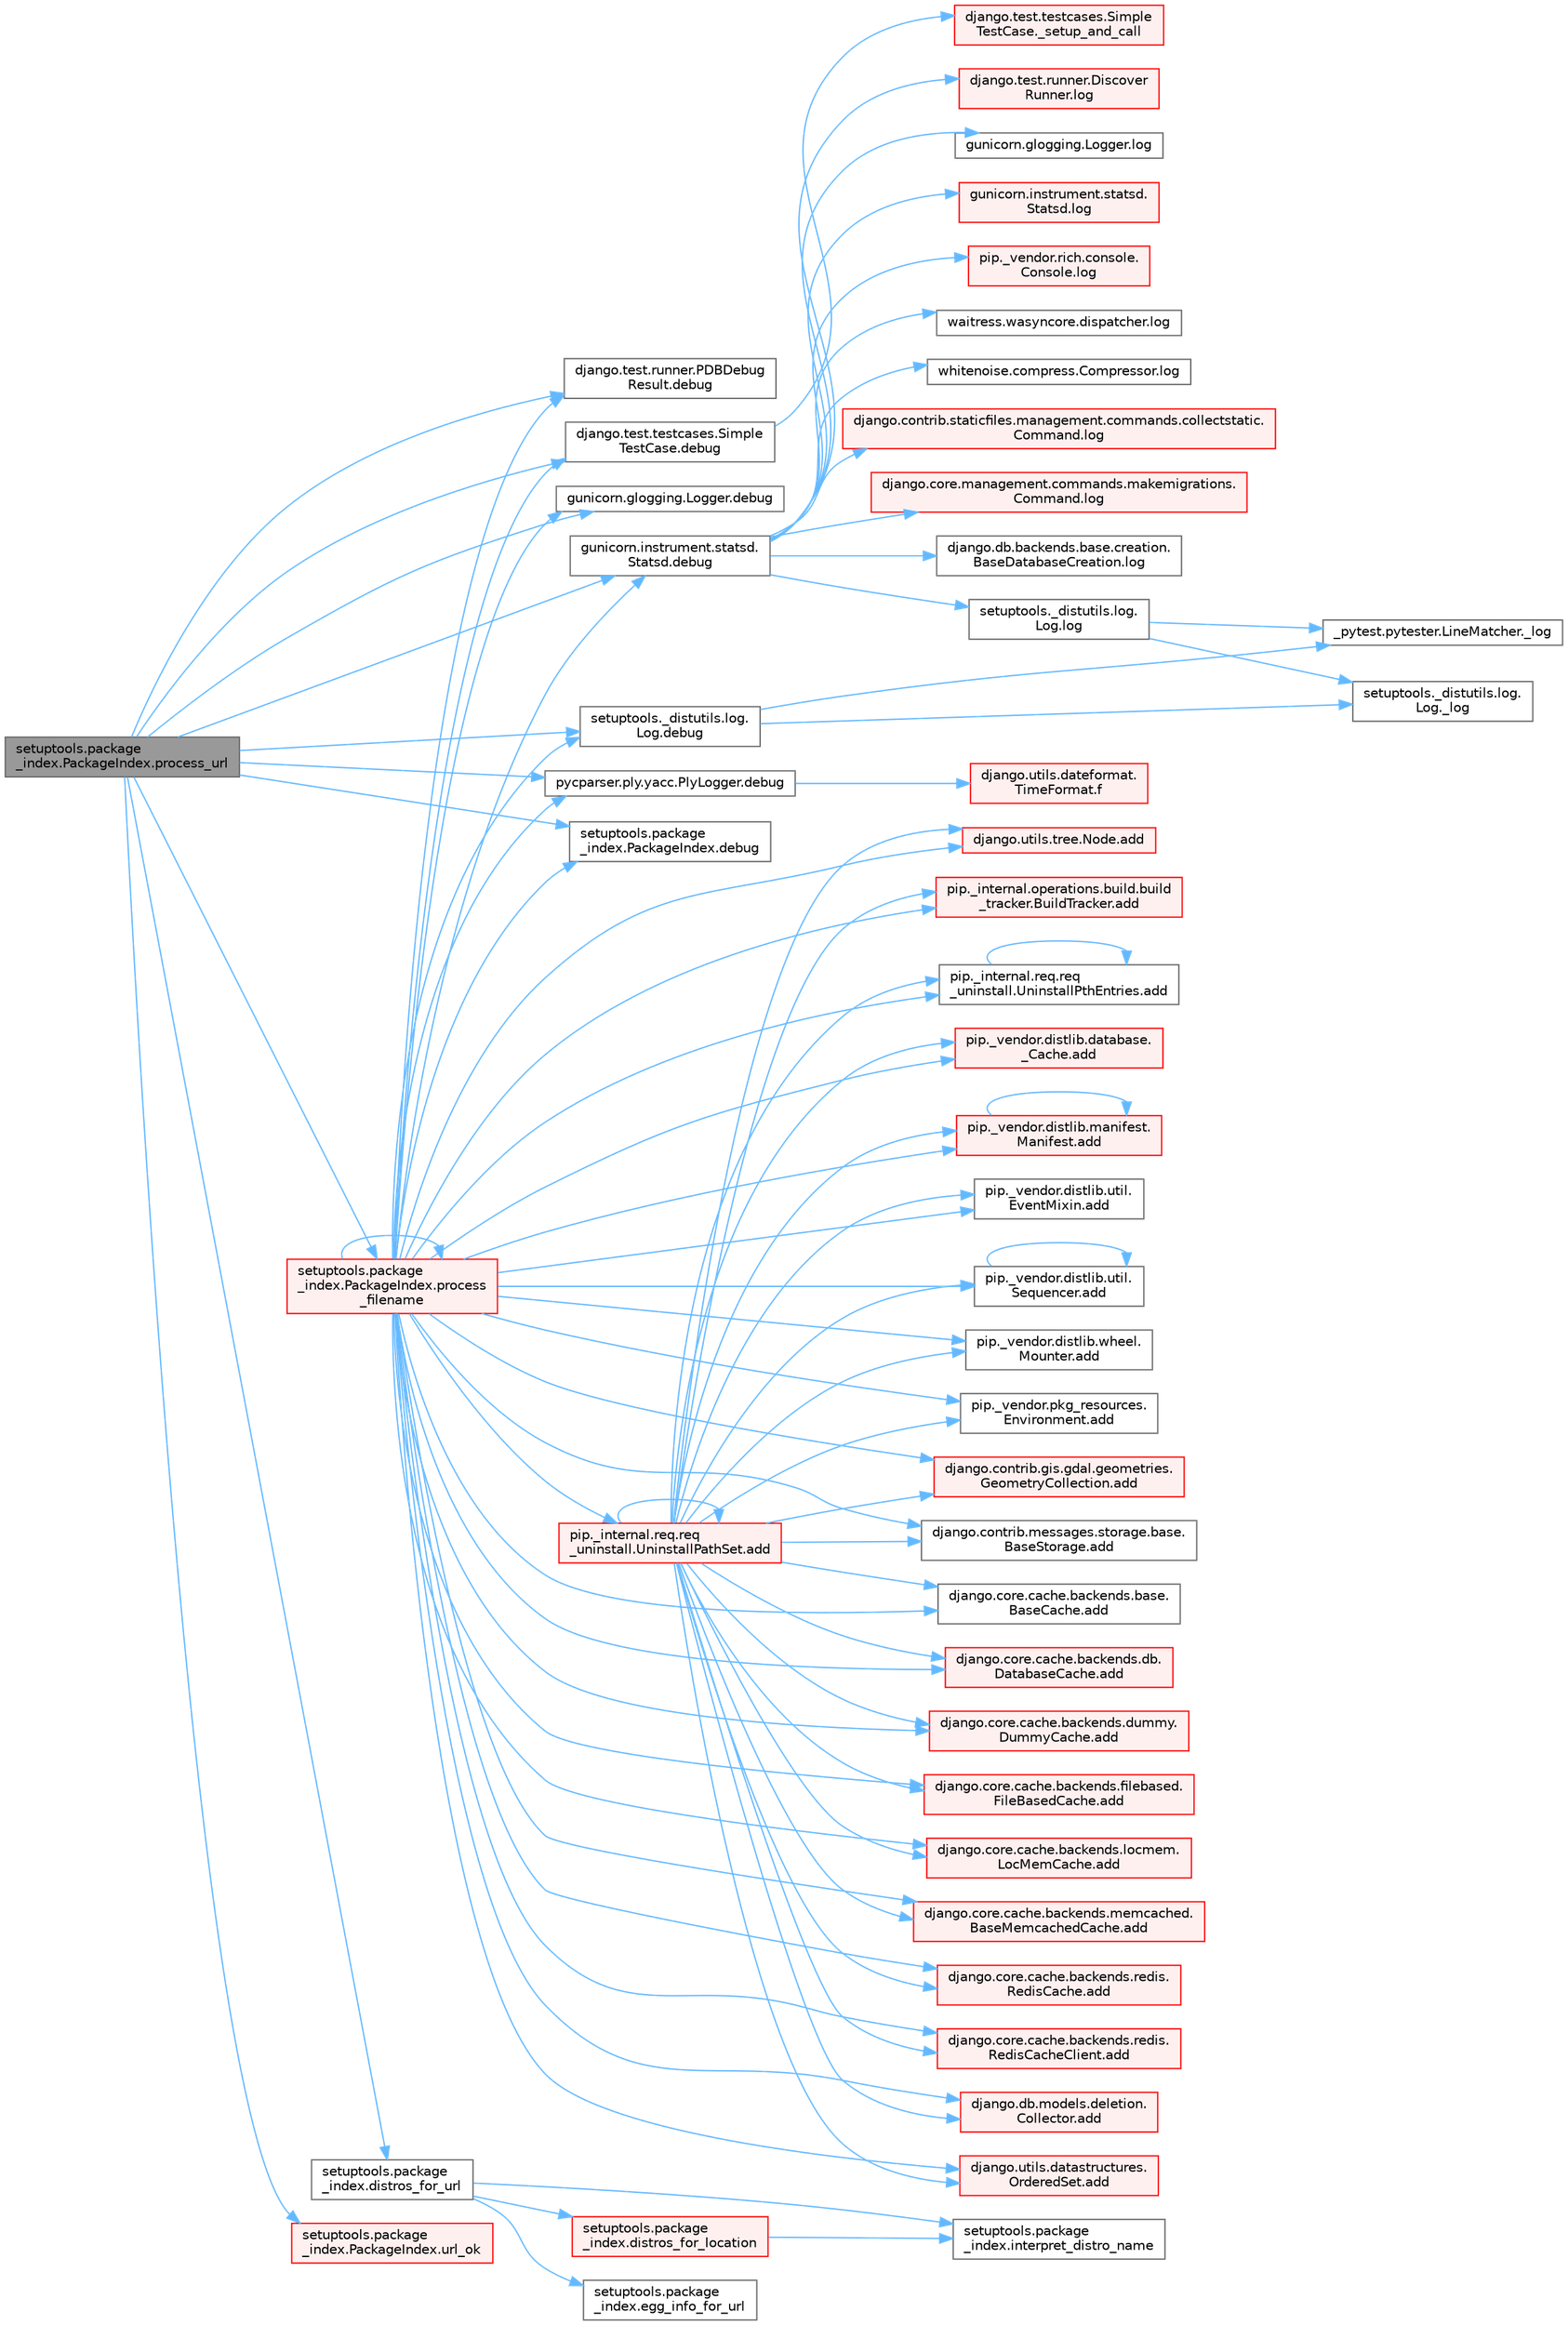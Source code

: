 digraph "setuptools.package_index.PackageIndex.process_url"
{
 // LATEX_PDF_SIZE
  bgcolor="transparent";
  edge [fontname=Helvetica,fontsize=10,labelfontname=Helvetica,labelfontsize=10];
  node [fontname=Helvetica,fontsize=10,shape=box,height=0.2,width=0.4];
  rankdir="LR";
  Node1 [id="Node000001",label="setuptools.package\l_index.PackageIndex.process_url",height=0.2,width=0.4,color="gray40", fillcolor="grey60", style="filled", fontcolor="black",tooltip=" "];
  Node1 -> Node2 [id="edge1_Node000001_Node000002",color="steelblue1",style="solid",tooltip=" "];
  Node2 [id="Node000002",label="django.test.runner.PDBDebug\lResult.debug",height=0.2,width=0.4,color="grey40", fillcolor="white", style="filled",URL="$classdjango_1_1test_1_1runner_1_1_p_d_b_debug_result.html#a32d6b3216965b07e4be691f8decc1a65",tooltip=" "];
  Node1 -> Node3 [id="edge2_Node000001_Node000003",color="steelblue1",style="solid",tooltip=" "];
  Node3 [id="Node000003",label="django.test.testcases.Simple\lTestCase.debug",height=0.2,width=0.4,color="grey40", fillcolor="white", style="filled",URL="$classdjango_1_1test_1_1testcases_1_1_simple_test_case.html#a3572a3cb9246fcddfe70f0443b262461",tooltip=" "];
  Node3 -> Node4 [id="edge3_Node000003_Node000004",color="steelblue1",style="solid",tooltip=" "];
  Node4 [id="Node000004",label="django.test.testcases.Simple\lTestCase._setup_and_call",height=0.2,width=0.4,color="red", fillcolor="#FFF0F0", style="filled",URL="$classdjango_1_1test_1_1testcases_1_1_simple_test_case.html#a7045efb29a81e96071ed0e0956149410",tooltip=" "];
  Node1 -> Node6 [id="edge4_Node000001_Node000006",color="steelblue1",style="solid",tooltip=" "];
  Node6 [id="Node000006",label="gunicorn.glogging.Logger.debug",height=0.2,width=0.4,color="grey40", fillcolor="white", style="filled",URL="$classgunicorn_1_1glogging_1_1_logger.html#a1ae8caac207e0444684def3c6b40f0ee",tooltip=" "];
  Node1 -> Node7 [id="edge5_Node000001_Node000007",color="steelblue1",style="solid",tooltip=" "];
  Node7 [id="Node000007",label="gunicorn.instrument.statsd.\lStatsd.debug",height=0.2,width=0.4,color="grey40", fillcolor="white", style="filled",URL="$classgunicorn_1_1instrument_1_1statsd_1_1_statsd.html#abb1906a025131e88e3da6201580d70b8",tooltip=" "];
  Node7 -> Node8 [id="edge6_Node000007_Node000008",color="steelblue1",style="solid",tooltip=" "];
  Node8 [id="Node000008",label="django.contrib.staticfiles.management.commands.collectstatic.\lCommand.log",height=0.2,width=0.4,color="red", fillcolor="#FFF0F0", style="filled",URL="$classdjango_1_1contrib_1_1staticfiles_1_1management_1_1commands_1_1collectstatic_1_1_command.html#a0e93191b90ee0993e3286343d0b2de0e",tooltip=" "];
  Node7 -> Node12 [id="edge7_Node000007_Node000012",color="steelblue1",style="solid",tooltip=" "];
  Node12 [id="Node000012",label="django.core.management.commands.makemigrations.\lCommand.log",height=0.2,width=0.4,color="red", fillcolor="#FFF0F0", style="filled",URL="$classdjango_1_1core_1_1management_1_1commands_1_1makemigrations_1_1_command.html#a0409d121552878a7416460dba8274880",tooltip=" "];
  Node7 -> Node14 [id="edge8_Node000007_Node000014",color="steelblue1",style="solid",tooltip=" "];
  Node14 [id="Node000014",label="django.db.backends.base.creation.\lBaseDatabaseCreation.log",height=0.2,width=0.4,color="grey40", fillcolor="white", style="filled",URL="$classdjango_1_1db_1_1backends_1_1base_1_1creation_1_1_base_database_creation.html#ac297ec931db5ec68c271ec0d91be7183",tooltip=" "];
  Node7 -> Node15 [id="edge9_Node000007_Node000015",color="steelblue1",style="solid",tooltip=" "];
  Node15 [id="Node000015",label="django.test.runner.Discover\lRunner.log",height=0.2,width=0.4,color="red", fillcolor="#FFF0F0", style="filled",URL="$classdjango_1_1test_1_1runner_1_1_discover_runner.html#af5ad8e2895b3f0c5e0a6d7113199d641",tooltip=" "];
  Node7 -> Node16 [id="edge10_Node000007_Node000016",color="steelblue1",style="solid",tooltip=" "];
  Node16 [id="Node000016",label="gunicorn.glogging.Logger.log",height=0.2,width=0.4,color="grey40", fillcolor="white", style="filled",URL="$classgunicorn_1_1glogging_1_1_logger.html#ad6941dede526094643dd02c53c3449b0",tooltip=" "];
  Node7 -> Node17 [id="edge11_Node000007_Node000017",color="steelblue1",style="solid",tooltip=" "];
  Node17 [id="Node000017",label="gunicorn.instrument.statsd.\lStatsd.log",height=0.2,width=0.4,color="red", fillcolor="#FFF0F0", style="filled",URL="$classgunicorn_1_1instrument_1_1statsd_1_1_statsd.html#ab99145cf0b7c66dbcebcbdcbd44b4953",tooltip=" "];
  Node7 -> Node1125 [id="edge12_Node000007_Node001125",color="steelblue1",style="solid",tooltip=" "];
  Node1125 [id="Node001125",label="pip._vendor.rich.console.\lConsole.log",height=0.2,width=0.4,color="red", fillcolor="#FFF0F0", style="filled",URL="$classpip_1_1__vendor_1_1rich_1_1console_1_1_console.html#af9c77e39f9413fc2b134c60cfa23b0f1",tooltip=" "];
  Node7 -> Node1284 [id="edge13_Node000007_Node001284",color="steelblue1",style="solid",tooltip=" "];
  Node1284 [id="Node001284",label="setuptools._distutils.log.\lLog.log",height=0.2,width=0.4,color="grey40", fillcolor="white", style="filled",URL="$classsetuptools_1_1__distutils_1_1log_1_1_log.html#af651bf90098b3f6c9f3913b91f0eda70",tooltip=" "];
  Node1284 -> Node1285 [id="edge14_Node001284_Node001285",color="steelblue1",style="solid",tooltip=" "];
  Node1285 [id="Node001285",label="_pytest.pytester.LineMatcher._log",height=0.2,width=0.4,color="grey40", fillcolor="white", style="filled",URL="$class__pytest_1_1pytester_1_1_line_matcher.html#a8783ff706e976340d529c3c012831254",tooltip=" "];
  Node1284 -> Node1286 [id="edge15_Node001284_Node001286",color="steelblue1",style="solid",tooltip=" "];
  Node1286 [id="Node001286",label="setuptools._distutils.log.\lLog._log",height=0.2,width=0.4,color="grey40", fillcolor="white", style="filled",URL="$classsetuptools_1_1__distutils_1_1log_1_1_log.html#a4a1ffe6fd0ad53057d8ea48b2ca6e471",tooltip=" "];
  Node7 -> Node1287 [id="edge16_Node000007_Node001287",color="steelblue1",style="solid",tooltip=" "];
  Node1287 [id="Node001287",label="waitress.wasyncore.dispatcher.log",height=0.2,width=0.4,color="grey40", fillcolor="white", style="filled",URL="$classwaitress_1_1wasyncore_1_1dispatcher.html#ab4786338f40a0cf9e9df45b57d4c0a63",tooltip=" "];
  Node7 -> Node1288 [id="edge17_Node000007_Node001288",color="steelblue1",style="solid",tooltip=" "];
  Node1288 [id="Node001288",label="whitenoise.compress.Compressor.log",height=0.2,width=0.4,color="grey40", fillcolor="white", style="filled",URL="$classwhitenoise_1_1compress_1_1_compressor.html#aa70a9f98a4387e4d394529c17cdbee27",tooltip=" "];
  Node1 -> Node4531 [id="edge18_Node000001_Node004531",color="steelblue1",style="solid",tooltip=" "];
  Node4531 [id="Node004531",label="pycparser.ply.yacc.PlyLogger.debug",height=0.2,width=0.4,color="grey40", fillcolor="white", style="filled",URL="$classpycparser_1_1ply_1_1yacc_1_1_ply_logger.html#a1050ac15c036aee4f48130dda17c6604",tooltip=" "];
  Node4531 -> Node3142 [id="edge19_Node004531_Node003142",color="steelblue1",style="solid",tooltip=" "];
  Node3142 [id="Node003142",label="django.utils.dateformat.\lTimeFormat.f",height=0.2,width=0.4,color="red", fillcolor="#FFF0F0", style="filled",URL="$classdjango_1_1utils_1_1dateformat_1_1_time_format.html#a917dbc4f3103e5d9dd416fce475b48a8",tooltip=" "];
  Node1 -> Node4532 [id="edge20_Node000001_Node004532",color="steelblue1",style="solid",tooltip=" "];
  Node4532 [id="Node004532",label="setuptools._distutils.log.\lLog.debug",height=0.2,width=0.4,color="grey40", fillcolor="white", style="filled",URL="$classsetuptools_1_1__distutils_1_1log_1_1_log.html#aead561363ca945227a7827c37632bbec",tooltip=" "];
  Node4532 -> Node1285 [id="edge21_Node004532_Node001285",color="steelblue1",style="solid",tooltip=" "];
  Node4532 -> Node1286 [id="edge22_Node004532_Node001286",color="steelblue1",style="solid",tooltip=" "];
  Node1 -> Node4533 [id="edge23_Node000001_Node004533",color="steelblue1",style="solid",tooltip=" "];
  Node4533 [id="Node004533",label="setuptools.package\l_index.PackageIndex.debug",height=0.2,width=0.4,color="grey40", fillcolor="white", style="filled",URL="$classsetuptools_1_1package__index_1_1_package_index.html#a957d98e89fd97ee6abee00e9d1106a24",tooltip=" "];
  Node1 -> Node4534 [id="edge24_Node000001_Node004534",color="steelblue1",style="solid",tooltip=" "];
  Node4534 [id="Node004534",label="setuptools.package\l_index.distros_for_url",height=0.2,width=0.4,color="grey40", fillcolor="white", style="filled",URL="$namespacesetuptools_1_1package__index.html#adc519864583d9a2aaa180b0809828b9c",tooltip=" "];
  Node4534 -> Node4535 [id="edge25_Node004534_Node004535",color="steelblue1",style="solid",tooltip=" "];
  Node4535 [id="Node004535",label="setuptools.package\l_index.distros_for_location",height=0.2,width=0.4,color="red", fillcolor="#FFF0F0", style="filled",URL="$namespacesetuptools_1_1package__index.html#a74fbdc30a176f8fb946e773a731692fa",tooltip=" "];
  Node4535 -> Node4536 [id="edge26_Node004535_Node004536",color="steelblue1",style="solid",tooltip=" "];
  Node4536 [id="Node004536",label="setuptools.package\l_index.interpret_distro_name",height=0.2,width=0.4,color="grey40", fillcolor="white", style="filled",URL="$namespacesetuptools_1_1package__index.html#a21b8172984aaa095ad46a16174458901",tooltip=" "];
  Node4534 -> Node4538 [id="edge27_Node004534_Node004538",color="steelblue1",style="solid",tooltip=" "];
  Node4538 [id="Node004538",label="setuptools.package\l_index.egg_info_for_url",height=0.2,width=0.4,color="grey40", fillcolor="white", style="filled",URL="$namespacesetuptools_1_1package__index.html#a79b91a82fe1497da147b21a03beda12c",tooltip=" "];
  Node4534 -> Node4536 [id="edge28_Node004534_Node004536",color="steelblue1",style="solid",tooltip=" "];
  Node1 -> Node4539 [id="edge29_Node000001_Node004539",color="steelblue1",style="solid",tooltip=" "];
  Node4539 [id="Node004539",label="setuptools.package\l_index.PackageIndex.process\l_filename",height=0.2,width=0.4,color="red", fillcolor="#FFF0F0", style="filled",URL="$classsetuptools_1_1package__index_1_1_package_index.html#ab04da07ff3d457892f53ca1e671514cc",tooltip=" "];
  Node4539 -> Node3167 [id="edge30_Node004539_Node003167",color="steelblue1",style="solid",tooltip=" "];
  Node3167 [id="Node003167",label="django.contrib.gis.gdal.geometries.\lGeometryCollection.add",height=0.2,width=0.4,color="red", fillcolor="#FFF0F0", style="filled",URL="$classdjango_1_1contrib_1_1gis_1_1gdal_1_1geometries_1_1_geometry_collection.html#a00c1825a411d244c854762b413ff996c",tooltip=" "];
  Node4539 -> Node921 [id="edge31_Node004539_Node000921",color="steelblue1",style="solid",tooltip=" "];
  Node921 [id="Node000921",label="django.contrib.messages.storage.base.\lBaseStorage.add",height=0.2,width=0.4,color="grey40", fillcolor="white", style="filled",URL="$classdjango_1_1contrib_1_1messages_1_1storage_1_1base_1_1_base_storage.html#aafc1151a94b34b80803c99d883ca268c",tooltip=" "];
  Node4539 -> Node3168 [id="edge32_Node004539_Node003168",color="steelblue1",style="solid",tooltip=" "];
  Node3168 [id="Node003168",label="django.core.cache.backends.base.\lBaseCache.add",height=0.2,width=0.4,color="grey40", fillcolor="white", style="filled",URL="$classdjango_1_1core_1_1cache_1_1backends_1_1base_1_1_base_cache.html#ab0cdee68050102665043193640ac006c",tooltip=" "];
  Node4539 -> Node3169 [id="edge33_Node004539_Node003169",color="steelblue1",style="solid",tooltip=" "];
  Node3169 [id="Node003169",label="django.core.cache.backends.db.\lDatabaseCache.add",height=0.2,width=0.4,color="red", fillcolor="#FFF0F0", style="filled",URL="$classdjango_1_1core_1_1cache_1_1backends_1_1db_1_1_database_cache.html#a6196dda2bfd9eca834ecd81a7a217ec4",tooltip=" "];
  Node4539 -> Node3174 [id="edge34_Node004539_Node003174",color="steelblue1",style="solid",tooltip=" "];
  Node3174 [id="Node003174",label="django.core.cache.backends.dummy.\lDummyCache.add",height=0.2,width=0.4,color="red", fillcolor="#FFF0F0", style="filled",URL="$classdjango_1_1core_1_1cache_1_1backends_1_1dummy_1_1_dummy_cache.html#adc04a4b63e4c6a4f61c832f87b9231ed",tooltip=" "];
  Node4539 -> Node3175 [id="edge35_Node004539_Node003175",color="steelblue1",style="solid",tooltip=" "];
  Node3175 [id="Node003175",label="django.core.cache.backends.filebased.\lFileBasedCache.add",height=0.2,width=0.4,color="red", fillcolor="#FFF0F0", style="filled",URL="$classdjango_1_1core_1_1cache_1_1backends_1_1filebased_1_1_file_based_cache.html#a2f380fb404bde29c82c6169465ee1391",tooltip=" "];
  Node4539 -> Node3248 [id="edge36_Node004539_Node003248",color="steelblue1",style="solid",tooltip=" "];
  Node3248 [id="Node003248",label="django.core.cache.backends.locmem.\lLocMemCache.add",height=0.2,width=0.4,color="red", fillcolor="#FFF0F0", style="filled",URL="$classdjango_1_1core_1_1cache_1_1backends_1_1locmem_1_1_loc_mem_cache.html#a6c454b0a21a7ef56bac23c2c47a767a9",tooltip=" "];
  Node4539 -> Node3249 [id="edge37_Node004539_Node003249",color="steelblue1",style="solid",tooltip=" "];
  Node3249 [id="Node003249",label="django.core.cache.backends.memcached.\lBaseMemcachedCache.add",height=0.2,width=0.4,color="red", fillcolor="#FFF0F0", style="filled",URL="$classdjango_1_1core_1_1cache_1_1backends_1_1memcached_1_1_base_memcached_cache.html#a1d7675623ea665a0ee0748173eeb0a38",tooltip=" "];
  Node4539 -> Node3250 [id="edge38_Node004539_Node003250",color="steelblue1",style="solid",tooltip=" "];
  Node3250 [id="Node003250",label="django.core.cache.backends.redis.\lRedisCache.add",height=0.2,width=0.4,color="red", fillcolor="#FFF0F0", style="filled",URL="$classdjango_1_1core_1_1cache_1_1backends_1_1redis_1_1_redis_cache.html#a5d4d6507b2a2647f876da5c964cb73c2",tooltip=" "];
  Node4539 -> Node3251 [id="edge39_Node004539_Node003251",color="steelblue1",style="solid",tooltip=" "];
  Node3251 [id="Node003251",label="django.core.cache.backends.redis.\lRedisCacheClient.add",height=0.2,width=0.4,color="red", fillcolor="#FFF0F0", style="filled",URL="$classdjango_1_1core_1_1cache_1_1backends_1_1redis_1_1_redis_cache_client.html#a38d58b9a92fa6243e62635c678251410",tooltip=" "];
  Node4539 -> Node3252 [id="edge40_Node004539_Node003252",color="steelblue1",style="solid",tooltip=" "];
  Node3252 [id="Node003252",label="django.db.models.deletion.\lCollector.add",height=0.2,width=0.4,color="red", fillcolor="#FFF0F0", style="filled",URL="$classdjango_1_1db_1_1models_1_1deletion_1_1_collector.html#a92a25e9aef2930eb72e650f4e05abd18",tooltip=" "];
  Node4539 -> Node3259 [id="edge41_Node004539_Node003259",color="steelblue1",style="solid",tooltip=" "];
  Node3259 [id="Node003259",label="django.utils.datastructures.\lOrderedSet.add",height=0.2,width=0.4,color="red", fillcolor="#FFF0F0", style="filled",URL="$classdjango_1_1utils_1_1datastructures_1_1_ordered_set.html#a33eaf365502a80c096ab49dcf92422dc",tooltip=" "];
  Node4539 -> Node3261 [id="edge42_Node004539_Node003261",color="steelblue1",style="solid",tooltip=" "];
  Node3261 [id="Node003261",label="django.utils.tree.Node.add",height=0.2,width=0.4,color="red", fillcolor="#FFF0F0", style="filled",URL="$classdjango_1_1utils_1_1tree_1_1_node.html#a2c883d105b5c9cfd32bff72c7469f18c",tooltip=" "];
  Node4539 -> Node3382 [id="edge43_Node004539_Node003382",color="steelblue1",style="solid",tooltip=" "];
  Node3382 [id="Node003382",label="pip._internal.operations.build.build\l_tracker.BuildTracker.add",height=0.2,width=0.4,color="red", fillcolor="#FFF0F0", style="filled",URL="$classpip_1_1__internal_1_1operations_1_1build_1_1build__tracker_1_1_build_tracker.html#ab715bc8c19ab37450a739be4e72cecf9",tooltip=" "];
  Node4539 -> Node3384 [id="edge44_Node004539_Node003384",color="steelblue1",style="solid",tooltip=" "];
  Node3384 [id="Node003384",label="pip._internal.req.req\l_uninstall.UninstallPathSet.add",height=0.2,width=0.4,color="red", fillcolor="#FFF0F0", style="filled",URL="$classpip_1_1__internal_1_1req_1_1req__uninstall_1_1_uninstall_path_set.html#ad34a919f45b9c89e6b0d59ec0d24ba4c",tooltip=" "];
  Node3384 -> Node3167 [id="edge45_Node003384_Node003167",color="steelblue1",style="solid",tooltip=" "];
  Node3384 -> Node921 [id="edge46_Node003384_Node000921",color="steelblue1",style="solid",tooltip=" "];
  Node3384 -> Node3168 [id="edge47_Node003384_Node003168",color="steelblue1",style="solid",tooltip=" "];
  Node3384 -> Node3169 [id="edge48_Node003384_Node003169",color="steelblue1",style="solid",tooltip=" "];
  Node3384 -> Node3174 [id="edge49_Node003384_Node003174",color="steelblue1",style="solid",tooltip=" "];
  Node3384 -> Node3175 [id="edge50_Node003384_Node003175",color="steelblue1",style="solid",tooltip=" "];
  Node3384 -> Node3248 [id="edge51_Node003384_Node003248",color="steelblue1",style="solid",tooltip=" "];
  Node3384 -> Node3249 [id="edge52_Node003384_Node003249",color="steelblue1",style="solid",tooltip=" "];
  Node3384 -> Node3250 [id="edge53_Node003384_Node003250",color="steelblue1",style="solid",tooltip=" "];
  Node3384 -> Node3251 [id="edge54_Node003384_Node003251",color="steelblue1",style="solid",tooltip=" "];
  Node3384 -> Node3252 [id="edge55_Node003384_Node003252",color="steelblue1",style="solid",tooltip=" "];
  Node3384 -> Node3259 [id="edge56_Node003384_Node003259",color="steelblue1",style="solid",tooltip=" "];
  Node3384 -> Node3261 [id="edge57_Node003384_Node003261",color="steelblue1",style="solid",tooltip=" "];
  Node3384 -> Node3382 [id="edge58_Node003384_Node003382",color="steelblue1",style="solid",tooltip=" "];
  Node3384 -> Node3384 [id="edge59_Node003384_Node003384",color="steelblue1",style="solid",tooltip=" "];
  Node3384 -> Node3386 [id="edge60_Node003384_Node003386",color="steelblue1",style="solid",tooltip=" "];
  Node3386 [id="Node003386",label="pip._internal.req.req\l_uninstall.UninstallPthEntries.add",height=0.2,width=0.4,color="grey40", fillcolor="white", style="filled",URL="$classpip_1_1__internal_1_1req_1_1req__uninstall_1_1_uninstall_pth_entries.html#a546056a6e92dc6cb8ce9606ec9f1b5a4",tooltip=" "];
  Node3386 -> Node3386 [id="edge61_Node003386_Node003386",color="steelblue1",style="solid",tooltip=" "];
  Node3384 -> Node3387 [id="edge62_Node003384_Node003387",color="steelblue1",style="solid",tooltip=" "];
  Node3387 [id="Node003387",label="pip._vendor.distlib.database.\l_Cache.add",height=0.2,width=0.4,color="red", fillcolor="#FFF0F0", style="filled",URL="$classpip_1_1__vendor_1_1distlib_1_1database_1_1___cache.html#a9d96a00152b11f1163cd2cdf6626ae08",tooltip=" "];
  Node3384 -> Node3388 [id="edge63_Node003384_Node003388",color="steelblue1",style="solid",tooltip=" "];
  Node3388 [id="Node003388",label="pip._vendor.distlib.manifest.\lManifest.add",height=0.2,width=0.4,color="red", fillcolor="#FFF0F0", style="filled",URL="$classpip_1_1__vendor_1_1distlib_1_1manifest_1_1_manifest.html#aae84ea0f83bcc2cbb7d5a31fc767120f",tooltip=" "];
  Node3388 -> Node3388 [id="edge64_Node003388_Node003388",color="steelblue1",style="solid",tooltip=" "];
  Node3384 -> Node3389 [id="edge65_Node003384_Node003389",color="steelblue1",style="solid",tooltip=" "];
  Node3389 [id="Node003389",label="pip._vendor.distlib.util.\lEventMixin.add",height=0.2,width=0.4,color="grey40", fillcolor="white", style="filled",URL="$classpip_1_1__vendor_1_1distlib_1_1util_1_1_event_mixin.html#a08e7bf16aa30d157f0879890c62d20c8",tooltip=" "];
  Node3384 -> Node3390 [id="edge66_Node003384_Node003390",color="steelblue1",style="solid",tooltip=" "];
  Node3390 [id="Node003390",label="pip._vendor.distlib.util.\lSequencer.add",height=0.2,width=0.4,color="grey40", fillcolor="white", style="filled",URL="$classpip_1_1__vendor_1_1distlib_1_1util_1_1_sequencer.html#abc5c74b71733d607b27145f851f96232",tooltip=" "];
  Node3390 -> Node3390 [id="edge67_Node003390_Node003390",color="steelblue1",style="solid",tooltip=" "];
  Node3384 -> Node3391 [id="edge68_Node003384_Node003391",color="steelblue1",style="solid",tooltip=" "];
  Node3391 [id="Node003391",label="pip._vendor.distlib.wheel.\lMounter.add",height=0.2,width=0.4,color="grey40", fillcolor="white", style="filled",URL="$classpip_1_1__vendor_1_1distlib_1_1wheel_1_1_mounter.html#a936dc4caa942012ae36c957beb9dc3d8",tooltip=" "];
  Node3384 -> Node3392 [id="edge69_Node003384_Node003392",color="steelblue1",style="solid",tooltip=" "];
  Node3392 [id="Node003392",label="pip._vendor.pkg_resources.\lEnvironment.add",height=0.2,width=0.4,color="grey40", fillcolor="white", style="filled",URL="$classpip_1_1__vendor_1_1pkg__resources_1_1_environment.html#a3d66d3d91211d8c3c752a66cf12e029f",tooltip=" "];
  Node4539 -> Node3386 [id="edge70_Node004539_Node003386",color="steelblue1",style="solid",tooltip=" "];
  Node4539 -> Node3387 [id="edge71_Node004539_Node003387",color="steelblue1",style="solid",tooltip=" "];
  Node4539 -> Node3388 [id="edge72_Node004539_Node003388",color="steelblue1",style="solid",tooltip=" "];
  Node4539 -> Node3389 [id="edge73_Node004539_Node003389",color="steelblue1",style="solid",tooltip=" "];
  Node4539 -> Node3390 [id="edge74_Node004539_Node003390",color="steelblue1",style="solid",tooltip=" "];
  Node4539 -> Node3391 [id="edge75_Node004539_Node003391",color="steelblue1",style="solid",tooltip=" "];
  Node4539 -> Node3392 [id="edge76_Node004539_Node003392",color="steelblue1",style="solid",tooltip=" "];
  Node4539 -> Node2 [id="edge77_Node004539_Node000002",color="steelblue1",style="solid",tooltip=" "];
  Node4539 -> Node3 [id="edge78_Node004539_Node000003",color="steelblue1",style="solid",tooltip=" "];
  Node4539 -> Node6 [id="edge79_Node004539_Node000006",color="steelblue1",style="solid",tooltip=" "];
  Node4539 -> Node7 [id="edge80_Node004539_Node000007",color="steelblue1",style="solid",tooltip=" "];
  Node4539 -> Node4531 [id="edge81_Node004539_Node004531",color="steelblue1",style="solid",tooltip=" "];
  Node4539 -> Node4532 [id="edge82_Node004539_Node004532",color="steelblue1",style="solid",tooltip=" "];
  Node4539 -> Node4533 [id="edge83_Node004539_Node004533",color="steelblue1",style="solid",tooltip=" "];
  Node4539 -> Node4539 [id="edge84_Node004539_Node004539",color="steelblue1",style="solid",tooltip=" "];
  Node1 -> Node4541 [id="edge85_Node000001_Node004541",color="steelblue1",style="solid",tooltip=" "];
  Node4541 [id="Node004541",label="setuptools.package\l_index.PackageIndex.url_ok",height=0.2,width=0.4,color="red", fillcolor="#FFF0F0", style="filled",URL="$classsetuptools_1_1package__index_1_1_package_index.html#a8c81dfc9a25b1c84bb8ce7b8b701d450",tooltip=" "];
}
